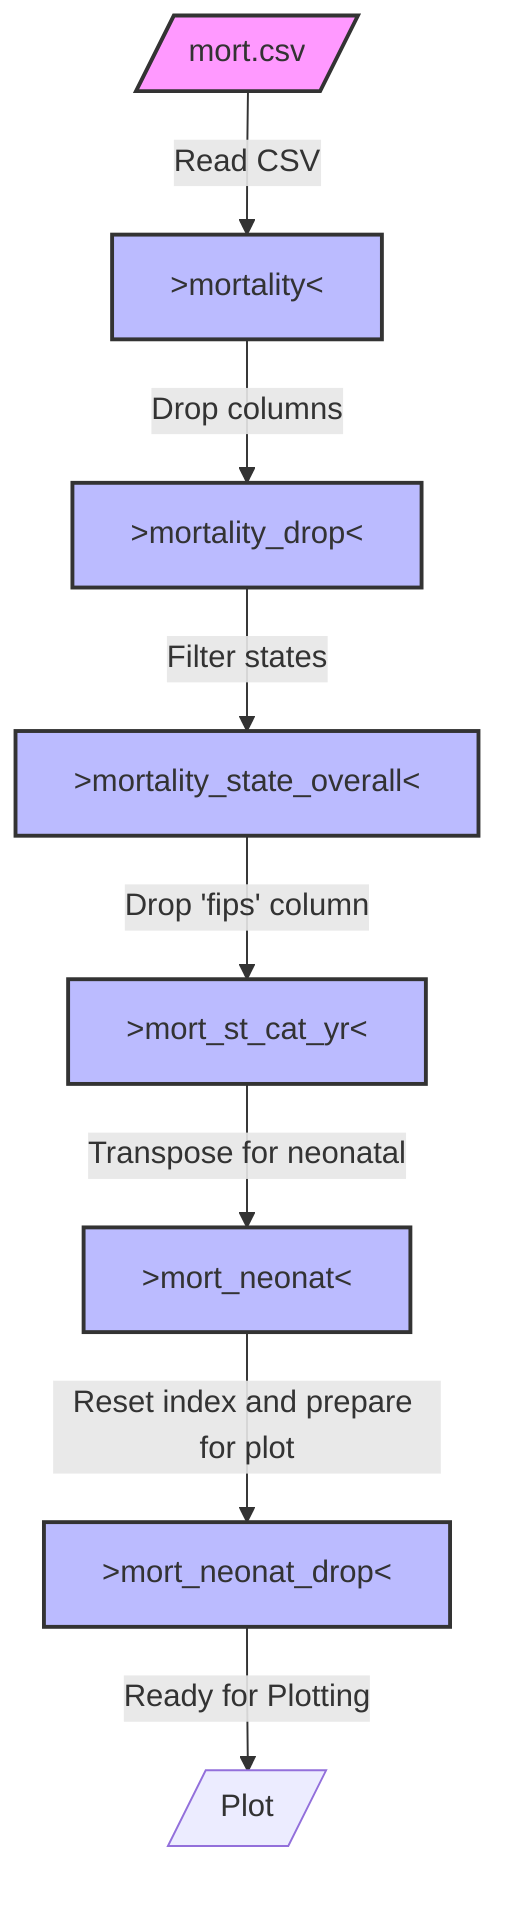 flowchart TD
    %% Nodes representing data sources
    A[/"mort.csv"/]:::dataSource
    %% Nodes representing data variables
    B[>mortality<]:::dataVar
    C[>mortality_drop<]:::dataVar
    D[>mortality_state_overall<]:::dataVar
    E[>mort_st_cat_yr<]:::dataVar
    F[>mort_neonat<]:::dataVar
    G[>mort_neonat_drop<]:::dataVar
    %% Comments for understanding nodes
    classDef dataSource fill:#f9f,stroke:#333,stroke-width:2px;
    classDef dataVar fill:#bbf,stroke:#333,stroke-width:2px;
    %% Links representing the transformation process
    A --> |"Read CSV"| B
    B --> |"Drop columns"| C
    C --> |"Filter states"| D
    D --> |"Drop 'fips' column"| E
    E --> |"Transpose for neonatal"| F
    F --> |"Reset index and prepare for plot"| G
    G --> |"Ready for Plotting"| H[/"Plot"/]
    %% Comments explaining the purpose of the nodes
    %% A node represents reading the data from a source file
    %% B-G nodes represent transformations on data
    %% H node represents preparing the data for visualization